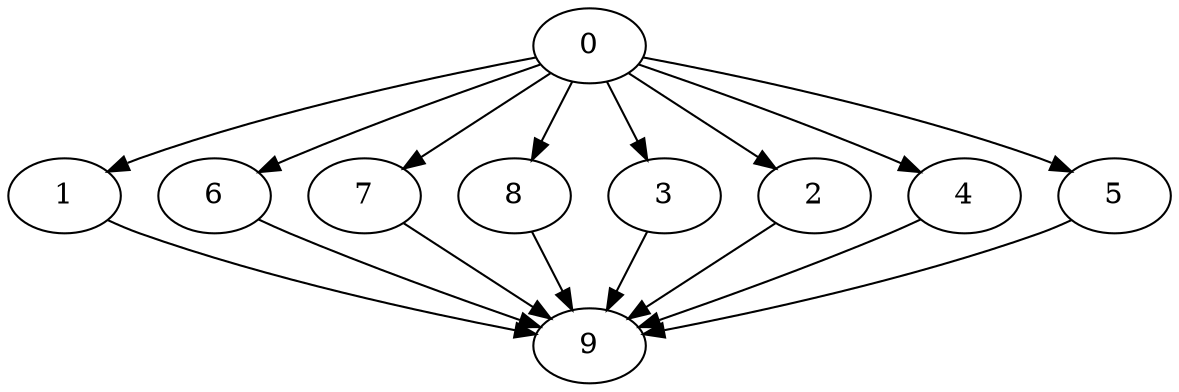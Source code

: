digraph "Fork_Join_Nodes_10_CCR_0.10_WeightType_Random#6_Homogeneous-2" {
0 [Weight=76];
1 [Weight=190];
6 [Weight=133];
7 [Weight=133];
8 [Weight=133];
3 [Weight=95];
2 [Weight=76];
4 [Weight=57];
5 [Weight=38];
9 [Weight=57];
0 -> 8 [Weight=8];
0 -> 7 [Weight=10];
6 -> 9 [Weight=7];
0 -> 1 [Weight=3];
3 -> 9 [Weight=8];
0 -> 6 [Weight=5];
7 -> 9 [Weight=6];
0 -> 3 [Weight=7];
5 -> 9 [Weight=8];
8 -> 9 [Weight=4];
2 -> 9 [Weight=8];
0 -> 5 [Weight=7];
0 -> 4 [Weight=4];
4 -> 9 [Weight=5];
1 -> 9 [Weight=5];
0 -> 2 [Weight=4];
}
